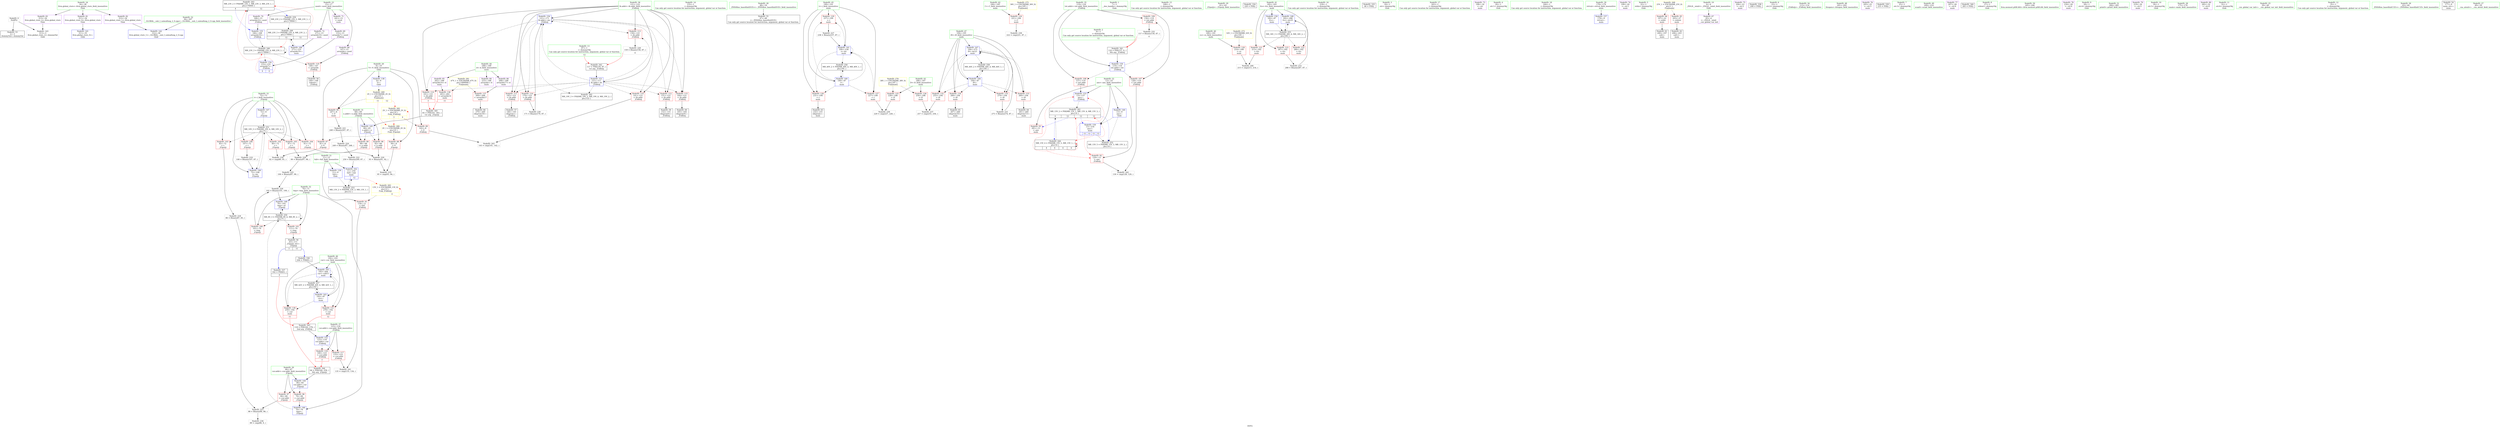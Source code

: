 digraph "SVFG" {
	label="SVFG";

	Node0x559beac95860 [shape=record,color=grey,label="{NodeID: 0\nNullPtr}"];
	Node0x559beac95860 -> Node0x559beacb85a0[style=solid];
	Node0x559beac95860 -> Node0x559beacbe0c0[style=solid];
	Node0x559beacd30f0 [shape=record,color=black,label="{NodeID: 263\nMR_23V_2 = PHI(MR_23V_1, MR_23V_3, MR_23V_1, )\npts\{170000 \}\n|{<s0>4|<s1>12}}"];
	Node0x559beacd30f0:s0 -> Node0x559beacbeab0[style=dashed,color=blue];
	Node0x559beacd30f0:s1 -> Node0x559beacd1cf0[style=dashed,color=blue];
	Node0x559beacb7150 [shape=record,color=red,label="{NodeID: 97\n84\<--66\n\<--cur.addr\n_Z3putji\n}"];
	Node0x559beacb7150 -> Node0x559beacc39f0[style=solid];
	Node0x559beacb5620 [shape=record,color=green,label="{NodeID: 14\n155\<--1\n\<--dummyObj\nCan only get source location for instruction, argument, global var or function.}"];
	Node0x559beacb7cb0 [shape=record,color=red,label="{NodeID: 111\n145\<--121\n\<--lb.addr\n_Z3dfsiij\n}"];
	Node0x559beacb7cb0 -> Node0x559beacb8940[style=solid];
	Node0x559beacb6040 [shape=record,color=green,label="{NodeID: 28\n48\<--54\n_ZNSt8ios_base4InitD1Ev\<--_ZNSt8ios_base4InitD1Ev_field_insensitive\n}"];
	Node0x559beacb6040 -> Node0x559beacb8770[style=solid];
	Node0x559beacbd130 [shape=record,color=red,label="{NodeID: 125\n228\<--186\n\<--D\nmain\n}"];
	Node0x559beacbd130 -> Node0x559beacc51f0[style=solid];
	Node0x559beacb6ba0 [shape=record,color=green,label="{NodeID: 42\n184\<--185\nC\<--C_field_insensitive\nmain\n}"];
	Node0x559beacb6ba0 -> Node0x559beacbd060[style=solid];
	Node0x559beacc3870 [shape=record,color=grey,label="{NodeID: 222\n250 = Binary(249, 87, )\n}"];
	Node0x559beacc3870 -> Node0x559beacbf060[style=solid];
	Node0x559beacbdcc0 [shape=record,color=blue,label="{NodeID: 139\n11\<--9\nfull\<--\nGlob }"];
	Node0x559beacbdcc0 -> Node0x559beaccfef0[style=dashed];
	Node0x559beacb8870 [shape=record,color=black,label="{NodeID: 56\n63\<--111\n_Z3putji_ret\<--\n_Z3putji\n|{<s0>3|<s1>11}}"];
	Node0x559beacb8870:s0 -> Node0x559beace7f70[style=solid,color=blue];
	Node0x559beacb8870:s1 -> Node0x559beace7d80[style=solid,color=blue];
	Node0x559beacc4d70 [shape=record,color=grey,label="{NodeID: 236\n89 = cmp(88, 9, )\n}"];
	Node0x559beacbe910 [shape=record,color=blue,label="{NodeID: 153\n13\<--137\nans\<--\n_Z3dfsiij\n}"];
	Node0x559beacbe910 -> Node0x559beacd26f0[style=dashed];
	Node0x559beacb93d0 [shape=record,color=purple,label="{NodeID: 70\n166\<--15\narrayidx10\<--used\n_Z3dfsiij\n}"];
	Node0x559beacb93d0 -> Node0x559beacbeab0[style=solid];
	Node0x559beacceff0 [shape=record,color=black,label="{NodeID: 250\nMR_8V_3 = PHI(MR_8V_6, MR_8V_2, )\npts\{71 \}\n}"];
	Node0x559beacceff0 -> Node0x559beacb73c0[style=dashed];
	Node0x559beacceff0 -> Node0x559beacb7490[style=dashed];
	Node0x559beacceff0 -> Node0x559beacbe500[style=dashed];
	Node0x559beacceff0 -> Node0x559beacceff0[style=dashed];
	Node0x559beacbf470 [shape=record,color=blue,label="{NodeID: 167\n194\<--275\ni9\<--inc21\nmain\n}"];
	Node0x559beacbf470 -> Node0x559beacbd6e0[style=dashed];
	Node0x559beacbf470 -> Node0x559beacbd7b0[style=dashed];
	Node0x559beacbf470 -> Node0x559beacbd880[style=dashed];
	Node0x559beacbf470 -> Node0x559beacbd950[style=dashed];
	Node0x559beacbf470 -> Node0x559beacbf470[style=dashed];
	Node0x559beacbf470 -> Node0x559beacd17f0[style=dashed];
	Node0x559beacb9fc0 [shape=record,color=purple,label="{NodeID: 84\n233\<--188\narrayidx\<--d\nmain\n}"];
	Node0x559beac95770 [shape=record,color=green,label="{NodeID: 1\n7\<--1\n__dso_handle\<--dummyObj\nGlob }"];
	Node0x559beacb7220 [shape=record,color=red,label="{NodeID: 98\n92\<--68\n\<--x.addr\n_Z3putji\n}"];
	Node0x559beacb7220 -> Node0x559beacc3570[style=solid];
	Node0x559beacb56b0 [shape=record,color=green,label="{NodeID: 15\n168\<--1\n\<--dummyObj\nCan only get source location for instruction, argument, global var or function.}"];
	Node0x559beacb7d80 [shape=record,color=red,label="{NodeID: 112\n151\<--121\n\<--lb.addr\n_Z3dfsiij\n}"];
	Node0x559beacb7d80 -> Node0x559beacb8ae0[style=solid];
	Node0x559beacb6110 [shape=record,color=green,label="{NodeID: 29\n61\<--62\n_Z3putji\<--_Z3putji_field_insensitive\n}"];
	Node0x559beacbd200 [shape=record,color=red,label="{NodeID: 126\n256\<--186\n\<--D\nmain\n}"];
	Node0x559beacbd200 -> Node0x559beacc4ef0[style=solid];
	Node0x559beacb6c70 [shape=record,color=green,label="{NodeID: 43\n186\<--187\nD\<--D_field_insensitive\nmain\n}"];
	Node0x559beacb6c70 -> Node0x559beacbd130[style=solid];
	Node0x559beacb6c70 -> Node0x559beacbd200[style=solid];
	Node0x559beacc39f0 [shape=record,color=grey,label="{NodeID: 223\n88 = Binary(84, 86, )\n}"];
	Node0x559beacc39f0 -> Node0x559beacc4d70[style=solid];
	Node0x559beacbddc0 [shape=record,color=blue,label="{NodeID: 140\n13\<--9\nans\<--\nGlob }"];
	Node0x559beacbddc0 -> Node0x559beacbedf0[style=dashed];
	Node0x559beacbddc0 -> Node0x559beaccf9f0[style=dashed];
	Node0x559beacb8940 [shape=record,color=black,label="{NodeID: 57\n146\<--145\nidxprom\<--\n_Z3dfsiij\n}"];
	Node0x559beacc4ef0 [shape=record,color=grey,label="{NodeID: 237\n257 = cmp(255, 256, )\n}"];
	Node0x559beacbe9e0 [shape=record,color=blue,label="{NodeID: 154\n153\<--155\narrayidx7\<--\n_Z3dfsiij\n|{<s0>4|<s1>4}}"];
	Node0x559beacbe9e0:s0 -> Node0x559beaccdbf0[style=dashed,color=red];
	Node0x559beacbe9e0:s1 -> Node0x559beacd30f0[style=dashed,color=red];
	Node0x559beacb94a0 [shape=record,color=purple,label="{NodeID: 71\n241\<--15\n\<--used\nmain\n}"];
	Node0x559beace7b80 [shape=record,color=black,label="{NodeID: 334\n220 = PHI()\n}"];
	Node0x559beaccf4f0 [shape=record,color=black,label="{NodeID: 251\nMR_10V_3 = PHI(MR_10V_4, MR_10V_2, )\npts\{73 \}\n}"];
	Node0x559beaccf4f0 -> Node0x559beacb7560[style=dashed];
	Node0x559beaccf4f0 -> Node0x559beacb7630[style=dashed];
	Node0x559beaccf4f0 -> Node0x559beacb7700[style=dashed];
	Node0x559beaccf4f0 -> Node0x559beacb77d0[style=dashed];
	Node0x559beaccf4f0 -> Node0x559beacb78a0[style=dashed];
	Node0x559beaccf4f0 -> Node0x559beacbe5d0[style=dashed];
	Node0x559beacbf540 [shape=record,color=blue,label="{NodeID: 168\n182\<--288\nfcs\<--inc25\nmain\n}"];
	Node0x559beacbf540 -> Node0x559beacd08f0[style=dashed];
	Node0x559beacba090 [shape=record,color=purple,label="{NodeID: 85\n262\<--188\narrayidx14\<--d\nmain\n}"];
	Node0x559beacba090 -> Node0x559beacbda20[style=solid];
	Node0x559beac954a0 [shape=record,color=green,label="{NodeID: 2\n9\<--1\n\<--dummyObj\nCan only get source location for instruction, argument, global var or function.|{<s0>12}}"];
	Node0x559beac954a0:s0 -> Node0x559beace82e0[style=solid,color=red];
	Node0x559beacb72f0 [shape=record,color=red,label="{NodeID: 99\n98\<--68\n\<--x.addr\n_Z3putji\n}"];
	Node0x559beacb72f0 -> Node0x559beacc42f0[style=solid];
	Node0x559beacb5740 [shape=record,color=green,label="{NodeID: 16\n218\<--1\n\<--dummyObj\nCan only get source location for instruction, argument, global var or function.}"];
	Node0x559beacb7e50 [shape=record,color=red,label="{NodeID: 113\n158\<--121\n\<--lb.addr\n_Z3dfsiij\n}"];
	Node0x559beacb7e50 -> Node0x559beacc4170[style=solid];
	Node0x559beacb61e0 [shape=record,color=green,label="{NodeID: 30\n66\<--67\ncur.addr\<--cur.addr_field_insensitive\n_Z3putji\n}"];
	Node0x559beacb61e0 -> Node0x559beacb7080[style=solid];
	Node0x559beacb61e0 -> Node0x559beacb7150[style=solid];
	Node0x559beacb61e0 -> Node0x559beacbe1c0[style=solid];
	Node0x559beacbd2d0 [shape=record,color=red,label="{NodeID: 127\n227\<--190\n\<--i\nmain\n}"];
	Node0x559beacbd2d0 -> Node0x559beacc51f0[style=solid];
	Node0x559beacb6d40 [shape=record,color=green,label="{NodeID: 44\n188\<--189\nd\<--d_field_insensitive\nmain\n}"];
	Node0x559beacb6d40 -> Node0x559beacb9fc0[style=solid];
	Node0x559beacb6d40 -> Node0x559beacba090[style=solid];
	Node0x559beacb6d40 -> Node0x559beacba160[style=solid];
	Node0x559beacc3b70 [shape=record,color=grey,label="{NodeID: 224\n249 = Binary(87, 248, )\n}"];
	Node0x559beacc3b70 -> Node0x559beacc3870[style=solid];
	Node0x559beacbdec0 [shape=record,color=blue,label="{NodeID: 141\n311\<--35\nllvm.global_ctors_0\<--\nGlob }"];
	Node0x559beacb8a10 [shape=record,color=black,label="{NodeID: 58\n149\<--148\ntobool\<--\n_Z3dfsiij\n}"];
	Node0x559beacc5070 [shape=record,color=grey,label="{NodeID: 238\n222 = cmp(221, 87, )\n}"];
	Node0x559beacbeab0 [shape=record,color=blue,label="{NodeID: 155\n166\<--168\narrayidx10\<--\n_Z3dfsiij\n}"];
	Node0x559beacbeab0 -> Node0x559beaccdbf0[style=dashed];
	Node0x559beacb9570 [shape=record,color=purple,label="{NodeID: 72\n271\<--15\narrayidx19\<--used\nmain\n}"];
	Node0x559beacb9570 -> Node0x559beacbf3a0[style=solid];
	Node0x559beace7c80 [shape=record,color=black,label="{NodeID: 335\n46 = PHI()\n}"];
	Node0x559beaccf9f0 [shape=record,color=black,label="{NodeID: 252\nMR_15V_5 = PHI(MR_15V_3, MR_15V_2, )\npts\{14 \}\n}"];
	Node0x559beacba160 [shape=record,color=purple,label="{NodeID: 86\n268\<--188\narrayidx17\<--d\nmain\n}"];
	Node0x559beacba160 -> Node0x559beacbdaf0[style=solid];
	Node0x559beac95ea0 [shape=record,color=green,label="{NodeID: 3\n18\<--1\n.str\<--dummyObj\nGlob }"];
	Node0x559beacb73c0 [shape=record,color=red,label="{NodeID: 100\n101\<--70\n\<--tmp\n_Z3putji\n}"];
	Node0x559beacb73c0 -> Node0x559beacc3e70[style=solid];
	Node0x559beacb57d0 [shape=record,color=green,label="{NodeID: 17\n243\<--1\n\<--dummyObj\nCan only get source location for instruction, argument, global var or function.}"];
	Node0x559beacb7f20 [shape=record,color=red,label="{NodeID: 114\n161\<--121\n\<--lb.addr\n_Z3dfsiij\n|{<s0>3}}"];
	Node0x559beacb7f20:s0 -> Node0x559beace8e90[style=solid,color=red];
	Node0x559beacb62b0 [shape=record,color=green,label="{NodeID: 31\n68\<--69\nx.addr\<--x.addr_field_insensitive\n_Z3putji\n}"];
	Node0x559beacb62b0 -> Node0x559beacb7220[style=solid];
	Node0x559beacb62b0 -> Node0x559beacb72f0[style=solid];
	Node0x559beacb62b0 -> Node0x559beacbe290[style=solid];
	Node0x559beacbd3a0 [shape=record,color=red,label="{NodeID: 128\n231\<--190\n\<--i\nmain\n}"];
	Node0x559beacbd3a0 -> Node0x559beacb8e20[style=solid];
	Node0x559beacb6e10 [shape=record,color=green,label="{NodeID: 45\n190\<--191\ni\<--i_field_insensitive\nmain\n}"];
	Node0x559beacb6e10 -> Node0x559beacbd2d0[style=solid];
	Node0x559beacb6e10 -> Node0x559beacbd3a0[style=solid];
	Node0x559beacb6e10 -> Node0x559beacbd470[style=solid];
	Node0x559beacb6e10 -> Node0x559beacbeec0[style=solid];
	Node0x559beacb6e10 -> Node0x559beacbef90[style=solid];
	Node0x559beacc3cf0 [shape=record,color=grey,label="{NodeID: 225\n100 = Binary(87, 99, )\n}"];
	Node0x559beacc3cf0 -> Node0x559beacc3e70[style=solid];
	Node0x559beacbdfc0 [shape=record,color=blue,label="{NodeID: 142\n312\<--36\nllvm.global_ctors_1\<--_GLOBAL__sub_I_caiwaifung_2_0.cpp\nGlob }"];
	Node0x559beacb8ae0 [shape=record,color=black,label="{NodeID: 59\n152\<--151\nidxprom6\<--\n_Z3dfsiij\n}"];
	Node0x559beacc51f0 [shape=record,color=grey,label="{NodeID: 239\n229 = cmp(227, 228, )\n}"];
	Node0x559beacbeb80 [shape=record,color=blue,label="{NodeID: 156\n121\<--171\nlb.addr\<--inc\n_Z3dfsiij\n}"];
	Node0x559beacbeb80 -> Node0x559beacb7be0[style=dashed];
	Node0x559beacbeb80 -> Node0x559beacb7cb0[style=dashed];
	Node0x559beacbeb80 -> Node0x559beacb7d80[style=dashed];
	Node0x559beacbeb80 -> Node0x559beacb7e50[style=dashed];
	Node0x559beacbeb80 -> Node0x559beacb7f20[style=dashed];
	Node0x559beacbeb80 -> Node0x559beacb7ff0[style=dashed];
	Node0x559beacbeb80 -> Node0x559beacbc9e0[style=dashed];
	Node0x559beacbeb80 -> Node0x559beacbeb80[style=dashed];
	Node0x559beacbeb80 -> Node0x559beacd2bf0[style=dashed];
	Node0x559beacb9640 [shape=record,color=purple,label="{NodeID: 73\n198\<--18\n\<--.str\nmain\n}"];
	Node0x559beace7d80 [shape=record,color=black,label="{NodeID: 336\n264 = PHI(63, )\n}"];
	Node0x559beace7d80 -> Node0x559beacbf2d0[style=solid];
	Node0x559beaccfef0 [shape=record,color=black,label="{NodeID: 253\nMR_13V_2 = PHI(MR_13V_3, MR_13V_1, )\npts\{12 \}\n}"];
	Node0x559beaccfef0 -> Node0x559beacbf060[style=dashed];
	Node0x559beacba230 [shape=record,color=red,label="{NodeID: 87\n81\<--8\n\<--V\n_Z3putji\n}"];
	Node0x559beacba230 -> Node0x559beacc4a70[style=solid];
	Node0x559beac95d20 [shape=record,color=green,label="{NodeID: 4\n20\<--1\n.str.1\<--dummyObj\nGlob }"];
	Node0x559beacb7490 [shape=record,color=red,label="{NodeID: 101\n111\<--70\n\<--tmp\n_Z3putji\n}"];
	Node0x559beacb7490 -> Node0x559beacb8870[style=solid];
	Node0x559beacb5860 [shape=record,color=green,label="{NodeID: 18\n244\<--1\n\<--dummyObj\nCan only get source location for instruction, argument, global var or function.}"];
	Node0x559beacd6390 [shape=record,color=yellow,style=double,label="{NodeID: 281\n47V_1 = ENCHI(MR_47V_0)\npts\{1890000 \}\nFun[main]}"];
	Node0x559beacd6390 -> Node0x559beacbda20[style=dashed];
	Node0x559beacd6390 -> Node0x559beacbdaf0[style=dashed];
	Node0x559beacb7ff0 [shape=record,color=red,label="{NodeID: 115\n164\<--121\n\<--lb.addr\n_Z3dfsiij\n}"];
	Node0x559beacb7ff0 -> Node0x559beacb8bb0[style=solid];
	Node0x559beacb6380 [shape=record,color=green,label="{NodeID: 32\n70\<--71\ntmp\<--tmp_field_insensitive\n_Z3putji\n}"];
	Node0x559beacb6380 -> Node0x559beacb73c0[style=solid];
	Node0x559beacb6380 -> Node0x559beacb7490[style=solid];
	Node0x559beacb6380 -> Node0x559beacbe360[style=solid];
	Node0x559beacb6380 -> Node0x559beacbe500[style=solid];
	Node0x559beacbd470 [shape=record,color=red,label="{NodeID: 129\n237\<--190\n\<--i\nmain\n}"];
	Node0x559beacbd470 -> Node0x559beacc3ff0[style=solid];
	Node0x559beacb6ee0 [shape=record,color=green,label="{NodeID: 46\n192\<--193\ncur\<--cur_field_insensitive\nmain\n}"];
	Node0x559beacb6ee0 -> Node0x559beacbd540[style=solid];
	Node0x559beacb6ee0 -> Node0x559beacbd610[style=solid];
	Node0x559beacb6ee0 -> Node0x559beacbf130[style=solid];
	Node0x559beacb6ee0 -> Node0x559beacbf2d0[style=solid];
	Node0x559beacc3e70 [shape=record,color=grey,label="{NodeID: 226\n102 = Binary(101, 100, )\n}"];
	Node0x559beacc3e70 -> Node0x559beacbe500[style=solid];
	Node0x559beacbe0c0 [shape=record,color=blue, style = dotted,label="{NodeID: 143\n313\<--3\nllvm.global_ctors_2\<--dummyVal\nGlob }"];
	Node0x559beacb8bb0 [shape=record,color=black,label="{NodeID: 60\n165\<--164\nidxprom9\<--\n_Z3dfsiij\n}"];
	Node0x559beacc5370 [shape=record,color=grey,label="{NodeID: 240\n215 = cmp(213, 214, )\n}"];
	Node0x559beacbec50 [shape=record,color=blue,label="{NodeID: 157\n178\<--9\nretval\<--\nmain\n}"];
	Node0x559beacb9710 [shape=record,color=purple,label="{NodeID: 74\n199\<--20\n\<--.str.1\nmain\n}"];
	Node0x559beace7f70 [shape=record,color=black,label="{NodeID: 337\n162 = PHI(63, )\n|{<s0>4}}"];
	Node0x559beace7f70:s0 -> Node0x559beace8b50[style=solid,color=red];
	Node0x559beacba300 [shape=record,color=red,label="{NodeID: 88\n94\<--8\n\<--V\n_Z3putji\n}"];
	Node0x559beacba300 -> Node0x559beacc4bf0[style=solid];
	Node0x559beacad530 [shape=record,color=green,label="{NodeID: 5\n22\<--1\nstdin\<--dummyObj\nGlob }"];
	Node0x559beacd4df0 [shape=record,color=yellow,style=double,label="{NodeID: 268\n25V_1 = ENCHI(MR_25V_0)\npts\{1 \}\nFun[main]}"];
	Node0x559beacd4df0 -> Node0x559beacba7e0[style=dashed];
	Node0x559beacd4df0 -> Node0x559beacba8b0[style=dashed];
	Node0x559beacb7560 [shape=record,color=red,label="{NodeID: 102\n80\<--72\n\<--i\n_Z3putji\n}"];
	Node0x559beacb7560 -> Node0x559beacc4a70[style=solid];
	Node0x559beacb58f0 [shape=record,color=green,label="{NodeID: 19\n4\<--6\n_ZStL8__ioinit\<--_ZStL8__ioinit_field_insensitive\nGlob }"];
	Node0x559beacb58f0 -> Node0x559beacb9160[style=solid];
	Node0x559beacd6470 [shape=record,color=yellow,style=double,label="{NodeID: 282\n2V_1 = ENCHI(MR_2V_0)\npts\{10 \}\nFun[_Z3dfsiij]|{|<s1>3|<s2>4}}"];
	Node0x559beacd6470 -> Node0x559beacba3d0[style=dashed];
	Node0x559beacd6470:s1 -> Node0x559beacd6ac0[style=dashed,color=red];
	Node0x559beacd6470:s2 -> Node0x559beacd6470[style=dashed,color=red];
	Node0x559beacbc9e0 [shape=record,color=red,label="{NodeID: 116\n170\<--121\n\<--lb.addr\n_Z3dfsiij\n}"];
	Node0x559beacbc9e0 -> Node0x559beacc4470[style=solid];
	Node0x559beacb6450 [shape=record,color=green,label="{NodeID: 33\n72\<--73\ni\<--i_field_insensitive\n_Z3putji\n}"];
	Node0x559beacb6450 -> Node0x559beacb7560[style=solid];
	Node0x559beacb6450 -> Node0x559beacb7630[style=solid];
	Node0x559beacb6450 -> Node0x559beacb7700[style=solid];
	Node0x559beacb6450 -> Node0x559beacb77d0[style=solid];
	Node0x559beacb6450 -> Node0x559beacb78a0[style=solid];
	Node0x559beacb6450 -> Node0x559beacbe430[style=solid];
	Node0x559beacb6450 -> Node0x559beacbe5d0[style=solid];
	Node0x559beacbd540 [shape=record,color=red,label="{NodeID: 130\n259\<--192\n\<--cur\nmain\n|{<s0>11}}"];
	Node0x559beacbd540:s0 -> Node0x559beace8d90[style=solid,color=red];
	Node0x559beacb6fb0 [shape=record,color=green,label="{NodeID: 47\n194\<--195\ni9\<--i9_field_insensitive\nmain\n}"];
	Node0x559beacb6fb0 -> Node0x559beacbd6e0[style=solid];
	Node0x559beacb6fb0 -> Node0x559beacbd7b0[style=solid];
	Node0x559beacb6fb0 -> Node0x559beacbd880[style=solid];
	Node0x559beacb6fb0 -> Node0x559beacbd950[style=solid];
	Node0x559beacb6fb0 -> Node0x559beacbf200[style=solid];
	Node0x559beacb6fb0 -> Node0x559beacbf470[style=solid];
	Node0x559beacc3ff0 [shape=record,color=grey,label="{NodeID: 227\n238 = Binary(237, 87, )\n}"];
	Node0x559beacc3ff0 -> Node0x559beacbef90[style=solid];
	Node0x559beacbe1c0 [shape=record,color=blue,label="{NodeID: 144\n66\<--64\ncur.addr\<--cur\n_Z3putji\n}"];
	Node0x559beacbe1c0 -> Node0x559beacb7080[style=dashed];
	Node0x559beacbe1c0 -> Node0x559beacb7150[style=dashed];
	Node0x559beacb8c80 [shape=record,color=black,label="{NodeID: 61\n200\<--197\ncall\<--\nmain\n}"];
	Node0x559beacc54f0 [shape=record,color=grey,label="{NodeID: 241\n135 = cmp(133, 134, )\n}"];
	Node0x559beacbed20 [shape=record,color=blue,label="{NodeID: 158\n182\<--87\nfcs\<--\nmain\n}"];
	Node0x559beacbed20 -> Node0x559beacd08f0[style=dashed];
	Node0x559beacb97e0 [shape=record,color=purple,label="{NodeID: 75\n204\<--23\n\<--.str.2\nmain\n}"];
	Node0x559beace8070 [shape=record,color=black,label="{NodeID: 338\n208 = PHI()\n}"];
	Node0x559beacd08f0 [shape=record,color=black,label="{NodeID: 255\nMR_34V_3 = PHI(MR_34V_4, MR_34V_2, )\npts\{183 \}\n}"];
	Node0x559beacd08f0 -> Node0x559beacbcdf0[style=dashed];
	Node0x559beacd08f0 -> Node0x559beacbcec0[style=dashed];
	Node0x559beacd08f0 -> Node0x559beacbcf90[style=dashed];
	Node0x559beacd08f0 -> Node0x559beacbf540[style=dashed];
	Node0x559beacba3d0 [shape=record,color=red,label="{NodeID: 89\n142\<--8\n\<--V\n_Z3dfsiij\n}"];
	Node0x559beacba3d0 -> Node0x559beacc57f0[style=solid];
	Node0x559beacad5c0 [shape=record,color=green,label="{NodeID: 6\n23\<--1\n.str.2\<--dummyObj\nGlob }"];
	Node0x559beacd5910 [shape=record,color=yellow,style=double,label="{NodeID: 269\n2V_1 = ENCHI(MR_2V_0)\npts\{10 \}\nFun[main]|{|<s1>11|<s2>12}}"];
	Node0x559beacd5910 -> Node0x559beacba4a0[style=dashed];
	Node0x559beacd5910:s1 -> Node0x559beacd6ac0[style=dashed,color=red];
	Node0x559beacd5910:s2 -> Node0x559beacd6470[style=dashed,color=red];
	Node0x559beacb7630 [shape=record,color=red,label="{NodeID: 103\n85\<--72\n\<--i\n_Z3putji\n}"];
	Node0x559beacb7630 -> Node0x559beacc3270[style=solid];
	Node0x559beacb59c0 [shape=record,color=green,label="{NodeID: 20\n8\<--10\nV\<--V_field_insensitive\nGlob }"];
	Node0x559beacb59c0 -> Node0x559beacba230[style=solid];
	Node0x559beacb59c0 -> Node0x559beacba300[style=solid];
	Node0x559beacb59c0 -> Node0x559beacba3d0[style=solid];
	Node0x559beacb59c0 -> Node0x559beacba4a0[style=solid];
	Node0x559beacb59c0 -> Node0x559beacbdbc0[style=solid];
	Node0x559beacd6580 [shape=record,color=yellow,style=double,label="{NodeID: 283\n13V_1 = ENCHI(MR_13V_0)\npts\{12 \}\nFun[_Z3dfsiij]|{|<s1>4}}"];
	Node0x559beacd6580 -> Node0x559beacba570[style=dashed];
	Node0x559beacd6580:s1 -> Node0x559beacd6580[style=dashed,color=red];
	Node0x559beacbcab0 [shape=record,color=red,label="{NodeID: 117\n133\<--123\n\<--cur.addr\n_Z3dfsiij\n}"];
	Node0x559beacbcab0 -> Node0x559beacc54f0[style=solid];
	Node0x559beacb6520 [shape=record,color=green,label="{NodeID: 34\n113\<--114\n_Z3dfsiij\<--_Z3dfsiij_field_insensitive\n}"];
	Node0x559beacbd610 [shape=record,color=red,label="{NodeID: 131\n278\<--192\n\<--cur\nmain\n|{<s0>12}}"];
	Node0x559beacbd610:s0 -> Node0x559beace8b50[style=solid,color=red];
	Node0x559beacb80a0 [shape=record,color=green,label="{NodeID: 48\n201\<--202\nfreopen\<--freopen_field_insensitive\n}"];
	Node0x559beacc4170 [shape=record,color=grey,label="{NodeID: 228\n159 = Binary(158, 87, )\n|{<s0>4}}"];
	Node0x559beacc4170:s0 -> Node0x559beace8850[style=solid,color=red];
	Node0x559beacbe290 [shape=record,color=blue,label="{NodeID: 145\n68\<--65\nx.addr\<--x\n_Z3putji\n}"];
	Node0x559beacbe290 -> Node0x559beacb7220[style=dashed];
	Node0x559beacbe290 -> Node0x559beacb72f0[style=dashed];
	Node0x559beacb8d50 [shape=record,color=black,label="{NodeID: 62\n206\<--203\ncall1\<--\nmain\n}"];
	Node0x559beacc5670 [shape=record,color=grey,label="{NodeID: 242\n130 = cmp(128, 129, )\n}"];
	Node0x559beacbedf0 [shape=record,color=blue,label="{NodeID: 159\n13\<--218\nans\<--\nmain\n|{|<s1>12|<s2>12|<s3>12|<s4>12}}"];
	Node0x559beacbedf0 -> Node0x559beaccf9f0[style=dashed];
	Node0x559beacbedf0:s1 -> Node0x559beacba640[style=dashed,color=red];
	Node0x559beacbedf0:s2 -> Node0x559beacbe910[style=dashed,color=red];
	Node0x559beacbedf0:s3 -> Node0x559beaccd1f0[style=dashed,color=red];
	Node0x559beacbedf0:s4 -> Node0x559beacd26f0[style=dashed,color=red];
	Node0x559beacb98b0 [shape=record,color=purple,label="{NodeID: 76\n205\<--25\n\<--.str.3\nmain\n}"];
	Node0x559beace8140 [shape=record,color=black,label="{NodeID: 339\n235 = PHI()\n}"];
	Node0x559beacd0df0 [shape=record,color=black,label="{NodeID: 256\nMR_40V_2 = PHI(MR_40V_4, MR_40V_1, )\npts\{191 \}\n}"];
	Node0x559beacd0df0 -> Node0x559beacbeec0[style=dashed];
	Node0x559beacba4a0 [shape=record,color=red,label="{NodeID: 90\n247\<--8\n\<--V\nmain\n}"];
	Node0x559beacba4a0 -> Node0x559beacc36f0[style=solid];
	Node0x559beacb4a70 [shape=record,color=green,label="{NodeID: 7\n25\<--1\n.str.3\<--dummyObj\nGlob }"];
	Node0x559beacb7700 [shape=record,color=red,label="{NodeID: 104\n91\<--72\n\<--i\n_Z3putji\n}"];
	Node0x559beacb7700 -> Node0x559beacc3570[style=solid];
	Node0x559beacb5a90 [shape=record,color=green,label="{NodeID: 21\n11\<--12\nfull\<--full_field_insensitive\nGlob }"];
	Node0x559beacb5a90 -> Node0x559beacba570[style=solid];
	Node0x559beacb5a90 -> Node0x559beacbdcc0[style=solid];
	Node0x559beacb5a90 -> Node0x559beacbf060[style=solid];
	Node0x559beacbcb80 [shape=record,color=red,label="{NodeID: 118\n160\<--123\n\<--cur.addr\n_Z3dfsiij\n|{<s0>3}}"];
	Node0x559beacbcb80:s0 -> Node0x559beace8d90[style=solid,color=red];
	Node0x559beacb65f0 [shape=record,color=green,label="{NodeID: 35\n119\<--120\ntot.addr\<--tot.addr_field_insensitive\n_Z3dfsiij\n}"];
	Node0x559beacb65f0 -> Node0x559beacb7970[style=solid];
	Node0x559beacb65f0 -> Node0x559beacb7a40[style=solid];
	Node0x559beacb65f0 -> Node0x559beacb7b10[style=solid];
	Node0x559beacb65f0 -> Node0x559beacbe6a0[style=solid];
	Node0x559beacbd6e0 [shape=record,color=red,label="{NodeID: 132\n255\<--194\n\<--i9\nmain\n}"];
	Node0x559beacbd6e0 -> Node0x559beacc4ef0[style=solid];
	Node0x559beacb81a0 [shape=record,color=green,label="{NodeID: 49\n209\<--210\nscanf\<--scanf_field_insensitive\n}"];
	Node0x559beacc42f0 [shape=record,color=grey,label="{NodeID: 229\n99 = Binary(97, 98, )\n}"];
	Node0x559beacc42f0 -> Node0x559beacc3cf0[style=solid];
	Node0x559beacbe360 [shape=record,color=blue,label="{NodeID: 146\n70\<--76\ntmp\<--\n_Z3putji\n}"];
	Node0x559beacbe360 -> Node0x559beacceff0[style=dashed];
	Node0x559beacb8e20 [shape=record,color=black,label="{NodeID: 63\n232\<--231\nidxprom\<--\nmain\n}"];
	Node0x559beacc57f0 [shape=record,color=grey,label="{NodeID: 243\n143 = cmp(141, 142, )\n}"];
	Node0x559beacbeec0 [shape=record,color=blue,label="{NodeID: 160\n190\<--87\ni\<--\nmain\n}"];
	Node0x559beacbeec0 -> Node0x559beacbd2d0[style=dashed];
	Node0x559beacbeec0 -> Node0x559beacbd3a0[style=dashed];
	Node0x559beacbeec0 -> Node0x559beacbd470[style=dashed];
	Node0x559beacbeec0 -> Node0x559beacbef90[style=dashed];
	Node0x559beacbeec0 -> Node0x559beacd0df0[style=dashed];
	Node0x559beacb9980 [shape=record,color=purple,label="{NodeID: 77\n207\<--28\n\<--.str.4\nmain\n}"];
	Node0x559beace8210 [shape=record,color=black,label="{NodeID: 340\n283 = PHI()\n}"];
	Node0x559beacd12f0 [shape=record,color=black,label="{NodeID: 257\nMR_42V_2 = PHI(MR_42V_4, MR_42V_1, )\npts\{193 \}\n}"];
	Node0x559beacd12f0 -> Node0x559beacbf130[style=dashed];
	Node0x559beacba570 [shape=record,color=red,label="{NodeID: 91\n134\<--11\n\<--full\n_Z3dfsiij\n}"];
	Node0x559beacba570 -> Node0x559beacc54f0[style=solid];
	Node0x559beacb4b00 [shape=record,color=green,label="{NodeID: 8\n27\<--1\nstdout\<--dummyObj\nGlob }"];
	Node0x559beacb77d0 [shape=record,color=red,label="{NodeID: 105\n97\<--72\n\<--i\n_Z3putji\n}"];
	Node0x559beacb77d0 -> Node0x559beacc42f0[style=solid];
	Node0x559beacb5b60 [shape=record,color=green,label="{NodeID: 22\n13\<--14\nans\<--ans_field_insensitive\nGlob }"];
	Node0x559beacb5b60 -> Node0x559beacba640[style=solid];
	Node0x559beacb5b60 -> Node0x559beacba710[style=solid];
	Node0x559beacb5b60 -> Node0x559beacbddc0[style=solid];
	Node0x559beacb5b60 -> Node0x559beacbe910[style=solid];
	Node0x559beacb5b60 -> Node0x559beacbedf0[style=solid];
	Node0x559beacbcc50 [shape=record,color=red,label="{NodeID: 119\n148\<--147\n\<--arrayidx\n_Z3dfsiij\n}"];
	Node0x559beacbcc50 -> Node0x559beacb8a10[style=solid];
	Node0x559beacb66c0 [shape=record,color=green,label="{NodeID: 36\n121\<--122\nlb.addr\<--lb.addr_field_insensitive\n_Z3dfsiij\n}"];
	Node0x559beacb66c0 -> Node0x559beacb7be0[style=solid];
	Node0x559beacb66c0 -> Node0x559beacb7cb0[style=solid];
	Node0x559beacb66c0 -> Node0x559beacb7d80[style=solid];
	Node0x559beacb66c0 -> Node0x559beacb7e50[style=solid];
	Node0x559beacb66c0 -> Node0x559beacb7f20[style=solid];
	Node0x559beacb66c0 -> Node0x559beacb7ff0[style=solid];
	Node0x559beacb66c0 -> Node0x559beacbc9e0[style=solid];
	Node0x559beacb66c0 -> Node0x559beacbe770[style=solid];
	Node0x559beacb66c0 -> Node0x559beacbeb80[style=solid];
	Node0x559beacbd7b0 [shape=record,color=red,label="{NodeID: 133\n260\<--194\n\<--i9\nmain\n}"];
	Node0x559beacbd7b0 -> Node0x559beacb8ef0[style=solid];
	Node0x559beacb82a0 [shape=record,color=green,label="{NodeID: 50\n245\<--246\nllvm.memset.p0i8.i64\<--llvm.memset.p0i8.i64_field_insensitive\n}"];
	Node0x559beacc4470 [shape=record,color=grey,label="{NodeID: 230\n171 = Binary(170, 87, )\n}"];
	Node0x559beacc4470 -> Node0x559beacbeb80[style=solid];
	Node0x559beacbe430 [shape=record,color=blue,label="{NodeID: 147\n72\<--9\ni\<--\n_Z3putji\n}"];
	Node0x559beacbe430 -> Node0x559beaccf4f0[style=dashed];
	Node0x559beacb8ef0 [shape=record,color=black,label="{NodeID: 64\n261\<--260\nidxprom13\<--\nmain\n}"];
	Node0x559beaccd1f0 [shape=record,color=black,label="{NodeID: 244\nMR_15V_4 = PHI(MR_15V_5, MR_15V_1, )\npts\{14 \}\n|{|<s2>4|<s3>4|<s4>4|<s5>4}}"];
	Node0x559beaccd1f0 -> Node0x559beaccd1f0[style=dashed];
	Node0x559beaccd1f0 -> Node0x559beacd26f0[style=dashed];
	Node0x559beaccd1f0:s2 -> Node0x559beacba640[style=dashed,color=red];
	Node0x559beaccd1f0:s3 -> Node0x559beacbe910[style=dashed,color=red];
	Node0x559beaccd1f0:s4 -> Node0x559beaccd1f0[style=dashed,color=red];
	Node0x559beaccd1f0:s5 -> Node0x559beacd26f0[style=dashed,color=red];
	Node0x559beacbef90 [shape=record,color=blue,label="{NodeID: 161\n190\<--238\ni\<--inc\nmain\n}"];
	Node0x559beacbef90 -> Node0x559beacbd2d0[style=dashed];
	Node0x559beacbef90 -> Node0x559beacbd3a0[style=dashed];
	Node0x559beacbef90 -> Node0x559beacbd470[style=dashed];
	Node0x559beacbef90 -> Node0x559beacbef90[style=dashed];
	Node0x559beacbef90 -> Node0x559beacd0df0[style=dashed];
	Node0x559beacb9a50 [shape=record,color=purple,label="{NodeID: 78\n234\<--28\n\<--.str.4\nmain\n}"];
	Node0x559beace82e0 [shape=record,color=black,label="{NodeID: 341\n116 = PHI(157, 9, )\n0th arg _Z3dfsiij }"];
	Node0x559beace82e0 -> Node0x559beacbe6a0[style=solid];
	Node0x559beacd17f0 [shape=record,color=black,label="{NodeID: 258\nMR_44V_2 = PHI(MR_44V_4, MR_44V_1, )\npts\{195 \}\n}"];
	Node0x559beacd17f0 -> Node0x559beacbf200[style=dashed];
	Node0x559beacba640 [shape=record,color=red,label="{NodeID: 92\n129\<--13\n\<--ans\n_Z3dfsiij\n}"];
	Node0x559beacba640 -> Node0x559beacc5670[style=solid];
	Node0x559beacb4b90 [shape=record,color=green,label="{NodeID: 9\n28\<--1\n.str.4\<--dummyObj\nGlob }"];
	Node0x559beacb78a0 [shape=record,color=red,label="{NodeID: 106\n107\<--72\n\<--i\n_Z3putji\n}"];
	Node0x559beacb78a0 -> Node0x559beacc33f0[style=solid];
	Node0x559beacb5c30 [shape=record,color=green,label="{NodeID: 23\n15\<--17\nused\<--used_field_insensitive\nGlob }"];
	Node0x559beacb5c30 -> Node0x559beacb9230[style=solid];
	Node0x559beacb5c30 -> Node0x559beacb9300[style=solid];
	Node0x559beacb5c30 -> Node0x559beacb93d0[style=solid];
	Node0x559beacb5c30 -> Node0x559beacb94a0[style=solid];
	Node0x559beacb5c30 -> Node0x559beacb9570[style=solid];
	Node0x559beacbcd20 [shape=record,color=red,label="{NodeID: 120\n214\<--180\n\<--cs\nmain\n}"];
	Node0x559beacbcd20 -> Node0x559beacc5370[style=solid];
	Node0x559beacb6790 [shape=record,color=green,label="{NodeID: 37\n123\<--124\ncur.addr\<--cur.addr_field_insensitive\n_Z3dfsiij\n}"];
	Node0x559beacb6790 -> Node0x559beacbcab0[style=solid];
	Node0x559beacb6790 -> Node0x559beacbcb80[style=solid];
	Node0x559beacb6790 -> Node0x559beacbe840[style=solid];
	Node0x559beacbd880 [shape=record,color=red,label="{NodeID: 134\n266\<--194\n\<--i9\nmain\n}"];
	Node0x559beacbd880 -> Node0x559beacb8fc0[style=solid];
	Node0x559beacb83a0 [shape=record,color=green,label="{NodeID: 51\n284\<--285\nprintf\<--printf_field_insensitive\n}"];
	Node0x559beacc45f0 [shape=record,color=grey,label="{NodeID: 231\n275 = Binary(274, 87, )\n}"];
	Node0x559beacc45f0 -> Node0x559beacbf470[style=solid];
	Node0x559beacbe500 [shape=record,color=blue,label="{NodeID: 148\n70\<--102\ntmp\<--or\n_Z3putji\n}"];
	Node0x559beacbe500 -> Node0x559beacceff0[style=dashed];
	Node0x559beacb8fc0 [shape=record,color=black,label="{NodeID: 65\n267\<--266\nidxprom16\<--\nmain\n}"];
	Node0x559beacbf060 [shape=record,color=blue,label="{NodeID: 162\n11\<--250\nfull\<--sub\nmain\n|{|<s1>12}}"];
	Node0x559beacbf060 -> Node0x559beaccfef0[style=dashed];
	Node0x559beacbf060:s1 -> Node0x559beacd6580[style=dashed,color=red];
	Node0x559beacb9b20 [shape=record,color=purple,label="{NodeID: 79\n219\<--30\n\<--.str.5\nmain\n}"];
	Node0x559beace8850 [shape=record,color=black,label="{NodeID: 342\n117 = PHI(159, 87, )\n1st arg _Z3dfsiij }"];
	Node0x559beace8850 -> Node0x559beacbe770[style=solid];
	Node0x559beacd1cf0 [shape=record,color=black,label="{NodeID: 259\nMR_23V_2 = PHI(MR_23V_5, MR_23V_1, )\npts\{170000 \}\n}"];
	Node0x559beacd1cf0 -> Node0x559beacceaf0[style=dashed];
	Node0x559beacba710 [shape=record,color=red,label="{NodeID: 93\n281\<--13\n\<--ans\nmain\n}"];
	Node0x559beacb53e0 [shape=record,color=green,label="{NodeID: 10\n30\<--1\n.str.5\<--dummyObj\nGlob }"];
	Node0x559beacd5c90 [shape=record,color=yellow,style=double,label="{NodeID: 273\n32V_1 = ENCHI(MR_32V_0)\npts\{181 \}\nFun[main]}"];
	Node0x559beacd5c90 -> Node0x559beacbcd20[style=dashed];
	Node0x559beacb7970 [shape=record,color=red,label="{NodeID: 107\n128\<--119\n\<--tot.addr\n_Z3dfsiij\n}"];
	Node0x559beacb7970 -> Node0x559beacc5670[style=solid];
	Node0x559beacb5d00 [shape=record,color=green,label="{NodeID: 24\n34\<--38\nllvm.global_ctors\<--llvm.global_ctors_field_insensitive\nGlob }"];
	Node0x559beacb5d00 -> Node0x559beacb9cc0[style=solid];
	Node0x559beacb5d00 -> Node0x559beacb9dc0[style=solid];
	Node0x559beacb5d00 -> Node0x559beacb9ec0[style=solid];
	Node0x559beacbcdf0 [shape=record,color=red,label="{NodeID: 121\n213\<--182\n\<--fcs\nmain\n}"];
	Node0x559beacbcdf0 -> Node0x559beacc5370[style=solid];
	Node0x559beacb6860 [shape=record,color=green,label="{NodeID: 38\n175\<--176\nmain\<--main_field_insensitive\n}"];
	Node0x559beacc3270 [shape=record,color=grey,label="{NodeID: 218\n86 = Binary(87, 85, )\n}"];
	Node0x559beacc3270 -> Node0x559beacc39f0[style=solid];
	Node0x559beacbd950 [shape=record,color=red,label="{NodeID: 135\n274\<--194\n\<--i9\nmain\n}"];
	Node0x559beacbd950 -> Node0x559beacc45f0[style=solid];
	Node0x559beacb84a0 [shape=record,color=green,label="{NodeID: 52\n36\<--307\n_GLOBAL__sub_I_caiwaifung_2_0.cpp\<--_GLOBAL__sub_I_caiwaifung_2_0.cpp_field_insensitive\n}"];
	Node0x559beacb84a0 -> Node0x559beacbdfc0[style=solid];
	Node0x559beacc4770 [shape=record,color=grey,label="{NodeID: 232\n157 = Binary(156, 87, )\n|{<s0>4}}"];
	Node0x559beacc4770:s0 -> Node0x559beace82e0[style=solid,color=red];
	Node0x559beacbe5d0 [shape=record,color=blue,label="{NodeID: 149\n72\<--108\ni\<--inc\n_Z3putji\n}"];
	Node0x559beacbe5d0 -> Node0x559beaccf4f0[style=dashed];
	Node0x559beacb9090 [shape=record,color=black,label="{NodeID: 66\n270\<--269\nidxprom18\<--\nmain\n}"];
	Node0x559beaccdbf0 [shape=record,color=black,label="{NodeID: 246\nMR_23V_3 = PHI(MR_23V_4, MR_23V_1, )\npts\{170000 \}\n}"];
	Node0x559beaccdbf0 -> Node0x559beacbcc50[style=dashed];
	Node0x559beaccdbf0 -> Node0x559beacbe9e0[style=dashed];
	Node0x559beaccdbf0 -> Node0x559beaccdbf0[style=dashed];
	Node0x559beaccdbf0 -> Node0x559beacd30f0[style=dashed];
	Node0x559beacbf130 [shape=record,color=blue,label="{NodeID: 163\n192\<--87\ncur\<--\nmain\n}"];
	Node0x559beacbf130 -> Node0x559beacbd540[style=dashed];
	Node0x559beacbf130 -> Node0x559beacbd610[style=dashed];
	Node0x559beacbf130 -> Node0x559beacbf2d0[style=dashed];
	Node0x559beacbf130 -> Node0x559beacd12f0[style=dashed];
	Node0x559beacb9bf0 [shape=record,color=purple,label="{NodeID: 80\n282\<--32\n\<--.str.6\nmain\n}"];
	Node0x559beace8b50 [shape=record,color=black,label="{NodeID: 343\n118 = PHI(162, 278, )\n2nd arg _Z3dfsiij }"];
	Node0x559beace8b50 -> Node0x559beacbe840[style=solid];
	Node0x559beacba7e0 [shape=record,color=red,label="{NodeID: 94\n197\<--22\n\<--stdin\nmain\n}"];
	Node0x559beacba7e0 -> Node0x559beacb8c80[style=solid];
	Node0x559beacb5470 [shape=record,color=green,label="{NodeID: 11\n32\<--1\n.str.6\<--dummyObj\nGlob }"];
	Node0x559beacb7a40 [shape=record,color=red,label="{NodeID: 108\n137\<--119\n\<--tot.addr\n_Z3dfsiij\n}"];
	Node0x559beacb7a40 -> Node0x559beacbe910[style=solid];
	Node0x559beacb5dd0 [shape=record,color=green,label="{NodeID: 25\n39\<--40\n__cxx_global_var_init\<--__cxx_global_var_init_field_insensitive\n}"];
	Node0x559beacbcec0 [shape=record,color=red,label="{NodeID: 122\n280\<--182\n\<--fcs\nmain\n}"];
	Node0x559beacb6930 [shape=record,color=green,label="{NodeID: 39\n178\<--179\nretval\<--retval_field_insensitive\nmain\n}"];
	Node0x559beacb6930 -> Node0x559beacbec50[style=solid];
	Node0x559beacc33f0 [shape=record,color=grey,label="{NodeID: 219\n108 = Binary(107, 87, )\n}"];
	Node0x559beacc33f0 -> Node0x559beacbe5d0[style=solid];
	Node0x559beacbda20 [shape=record,color=red,label="{NodeID: 136\n263\<--262\n\<--arrayidx14\nmain\n|{<s0>11}}"];
	Node0x559beacbda20:s0 -> Node0x559beace8e90[style=solid,color=red];
	Node0x559beacb85a0 [shape=record,color=black,label="{NodeID: 53\n2\<--3\ndummyVal\<--dummyVal\n}"];
	Node0x559beacc48f0 [shape=record,color=grey,label="{NodeID: 233\n288 = Binary(287, 87, )\n}"];
	Node0x559beacc48f0 -> Node0x559beacbf540[style=solid];
	Node0x559beacbe6a0 [shape=record,color=blue,label="{NodeID: 150\n119\<--116\ntot.addr\<--tot\n_Z3dfsiij\n}"];
	Node0x559beacbe6a0 -> Node0x559beacb7970[style=dashed];
	Node0x559beacbe6a0 -> Node0x559beacb7a40[style=dashed];
	Node0x559beacbe6a0 -> Node0x559beacb7b10[style=dashed];
	Node0x559beacb9160 [shape=record,color=purple,label="{NodeID: 67\n45\<--4\n\<--_ZStL8__ioinit\n__cxx_global_var_init\n}"];
	Node0x559beacbf200 [shape=record,color=blue,label="{NodeID: 164\n194\<--87\ni9\<--\nmain\n}"];
	Node0x559beacbf200 -> Node0x559beacbd6e0[style=dashed];
	Node0x559beacbf200 -> Node0x559beacbd7b0[style=dashed];
	Node0x559beacbf200 -> Node0x559beacbd880[style=dashed];
	Node0x559beacbf200 -> Node0x559beacbd950[style=dashed];
	Node0x559beacbf200 -> Node0x559beacbf470[style=dashed];
	Node0x559beacbf200 -> Node0x559beacd17f0[style=dashed];
	Node0x559beacb9cc0 [shape=record,color=purple,label="{NodeID: 81\n311\<--34\nllvm.global_ctors_0\<--llvm.global_ctors\nGlob }"];
	Node0x559beacb9cc0 -> Node0x559beacbdec0[style=solid];
	Node0x559beace8d90 [shape=record,color=black,label="{NodeID: 344\n64 = PHI(160, 259, )\n0th arg _Z3putji }"];
	Node0x559beace8d90 -> Node0x559beacbe1c0[style=solid];
	Node0x559beacd26f0 [shape=record,color=black,label="{NodeID: 261\nMR_15V_2 = PHI(MR_15V_1, MR_15V_4, MR_15V_3, )\npts\{14 \}\n|{<s0>4|<s1>12|<s2>12|<s3>12}}"];
	Node0x559beacd26f0:s0 -> Node0x559beaccd1f0[style=dashed,color=blue];
	Node0x559beacd26f0:s1 -> Node0x559beacba710[style=dashed,color=blue];
	Node0x559beacd26f0:s2 -> Node0x559beacbedf0[style=dashed,color=blue];
	Node0x559beacd26f0:s3 -> Node0x559beaccf9f0[style=dashed,color=blue];
	Node0x559beacba8b0 [shape=record,color=red,label="{NodeID: 95\n203\<--27\n\<--stdout\nmain\n}"];
	Node0x559beacba8b0 -> Node0x559beacb8d50[style=solid];
	Node0x559beacb5500 [shape=record,color=green,label="{NodeID: 12\n35\<--1\n\<--dummyObj\nCan only get source location for instruction, argument, global var or function.}"];
	Node0x559beacd5e50 [shape=record,color=yellow,style=double,label="{NodeID: 275\n36V_1 = ENCHI(MR_36V_0)\npts\{185 \}\nFun[main]}"];
	Node0x559beacd5e50 -> Node0x559beacbd060[style=dashed];
	Node0x559beacb7b10 [shape=record,color=red,label="{NodeID: 109\n156\<--119\n\<--tot.addr\n_Z3dfsiij\n}"];
	Node0x559beacb7b10 -> Node0x559beacc4770[style=solid];
	Node0x559beacb5ea0 [shape=record,color=green,label="{NodeID: 26\n43\<--44\n_ZNSt8ios_base4InitC1Ev\<--_ZNSt8ios_base4InitC1Ev_field_insensitive\n}"];
	Node0x559beacd6ac0 [shape=record,color=yellow,style=double,label="{NodeID: 289\n2V_1 = ENCHI(MR_2V_0)\npts\{10 \}\nFun[_Z3putji]}"];
	Node0x559beacd6ac0 -> Node0x559beacba230[style=dashed];
	Node0x559beacd6ac0 -> Node0x559beacba300[style=dashed];
	Node0x559beacbcf90 [shape=record,color=red,label="{NodeID: 123\n287\<--182\n\<--fcs\nmain\n}"];
	Node0x559beacbcf90 -> Node0x559beacc48f0[style=solid];
	Node0x559beacb6a00 [shape=record,color=green,label="{NodeID: 40\n180\<--181\ncs\<--cs_field_insensitive\nmain\n}"];
	Node0x559beacb6a00 -> Node0x559beacbcd20[style=solid];
	Node0x559beacc3570 [shape=record,color=grey,label="{NodeID: 220\n93 = Binary(91, 92, )\n}"];
	Node0x559beacc3570 -> Node0x559beacc4bf0[style=solid];
	Node0x559beacbdaf0 [shape=record,color=red,label="{NodeID: 137\n269\<--268\n\<--arrayidx17\nmain\n}"];
	Node0x559beacbdaf0 -> Node0x559beacb9090[style=solid];
	Node0x559beacb86a0 [shape=record,color=black,label="{NodeID: 54\n177\<--9\nmain_ret\<--\nmain\n}"];
	Node0x559beacc4a70 [shape=record,color=grey,label="{NodeID: 234\n82 = cmp(80, 81, )\n}"];
	Node0x559beacbe770 [shape=record,color=blue,label="{NodeID: 151\n121\<--117\nlb.addr\<--lb\n_Z3dfsiij\n}"];
	Node0x559beacbe770 -> Node0x559beacb7be0[style=dashed];
	Node0x559beacbe770 -> Node0x559beacb7cb0[style=dashed];
	Node0x559beacbe770 -> Node0x559beacb7d80[style=dashed];
	Node0x559beacbe770 -> Node0x559beacb7e50[style=dashed];
	Node0x559beacbe770 -> Node0x559beacb7f20[style=dashed];
	Node0x559beacbe770 -> Node0x559beacb7ff0[style=dashed];
	Node0x559beacbe770 -> Node0x559beacbc9e0[style=dashed];
	Node0x559beacbe770 -> Node0x559beacbeb80[style=dashed];
	Node0x559beacbe770 -> Node0x559beacd2bf0[style=dashed];
	Node0x559beacb9230 [shape=record,color=purple,label="{NodeID: 68\n147\<--15\narrayidx\<--used\n_Z3dfsiij\n}"];
	Node0x559beacb9230 -> Node0x559beacbcc50[style=solid];
	Node0x559beacbf2d0 [shape=record,color=blue,label="{NodeID: 165\n192\<--264\ncur\<--call15\nmain\n}"];
	Node0x559beacbf2d0 -> Node0x559beacbd540[style=dashed];
	Node0x559beacbf2d0 -> Node0x559beacbd610[style=dashed];
	Node0x559beacbf2d0 -> Node0x559beacbf2d0[style=dashed];
	Node0x559beacbf2d0 -> Node0x559beacd12f0[style=dashed];
	Node0x559beacb9dc0 [shape=record,color=purple,label="{NodeID: 82\n312\<--34\nllvm.global_ctors_1\<--llvm.global_ctors\nGlob }"];
	Node0x559beacb9dc0 -> Node0x559beacbdfc0[style=solid];
	Node0x559beace8e90 [shape=record,color=black,label="{NodeID: 345\n65 = PHI(161, 263, )\n1st arg _Z3putji }"];
	Node0x559beace8e90 -> Node0x559beacbe290[style=solid];
	Node0x559beacd2bf0 [shape=record,color=black,label="{NodeID: 262\nMR_19V_3 = PHI(MR_19V_2, MR_19V_4, MR_19V_2, )\npts\{122 \}\n}"];
	Node0x559beacb7080 [shape=record,color=red,label="{NodeID: 96\n76\<--66\n\<--cur.addr\n_Z3putji\n}"];
	Node0x559beacb7080 -> Node0x559beacbe360[style=solid];
	Node0x559beacb5590 [shape=record,color=green,label="{NodeID: 13\n87\<--1\n\<--dummyObj\nCan only get source location for instruction, argument, global var or function.|{<s0>12}}"];
	Node0x559beacb5590:s0 -> Node0x559beace8850[style=solid,color=red];
	Node0x559beacd5f30 [shape=record,color=yellow,style=double,label="{NodeID: 276\n38V_1 = ENCHI(MR_38V_0)\npts\{187 \}\nFun[main]}"];
	Node0x559beacd5f30 -> Node0x559beacbd130[style=dashed];
	Node0x559beacd5f30 -> Node0x559beacbd200[style=dashed];
	Node0x559beacb7be0 [shape=record,color=red,label="{NodeID: 110\n141\<--121\n\<--lb.addr\n_Z3dfsiij\n}"];
	Node0x559beacb7be0 -> Node0x559beacc57f0[style=solid];
	Node0x559beacb5f70 [shape=record,color=green,label="{NodeID: 27\n49\<--50\n__cxa_atexit\<--__cxa_atexit_field_insensitive\n}"];
	Node0x559beacbd060 [shape=record,color=red,label="{NodeID: 124\n221\<--184\n\<--C\nmain\n}"];
	Node0x559beacbd060 -> Node0x559beacc5070[style=solid];
	Node0x559beacb6ad0 [shape=record,color=green,label="{NodeID: 41\n182\<--183\nfcs\<--fcs_field_insensitive\nmain\n}"];
	Node0x559beacb6ad0 -> Node0x559beacbcdf0[style=solid];
	Node0x559beacb6ad0 -> Node0x559beacbcec0[style=solid];
	Node0x559beacb6ad0 -> Node0x559beacbcf90[style=solid];
	Node0x559beacb6ad0 -> Node0x559beacbed20[style=solid];
	Node0x559beacb6ad0 -> Node0x559beacbf540[style=solid];
	Node0x559beacc36f0 [shape=record,color=grey,label="{NodeID: 221\n248 = Binary(247, 87, )\n}"];
	Node0x559beacc36f0 -> Node0x559beacc3b70[style=solid];
	Node0x559beacbdbc0 [shape=record,color=blue,label="{NodeID: 138\n8\<--9\nV\<--\nGlob }"];
	Node0x559beacbdbc0 -> Node0x559beacd5910[style=dashed];
	Node0x559beacb8770 [shape=record,color=black,label="{NodeID: 55\n47\<--48\n\<--_ZNSt8ios_base4InitD1Ev\nCan only get source location for instruction, argument, global var or function.}"];
	Node0x559beacc4bf0 [shape=record,color=grey,label="{NodeID: 235\n95 = cmp(93, 94, )\n}"];
	Node0x559beacbe840 [shape=record,color=blue,label="{NodeID: 152\n123\<--118\ncur.addr\<--cur\n_Z3dfsiij\n}"];
	Node0x559beacbe840 -> Node0x559beacbcab0[style=dashed];
	Node0x559beacbe840 -> Node0x559beacbcb80[style=dashed];
	Node0x559beacb9300 [shape=record,color=purple,label="{NodeID: 69\n153\<--15\narrayidx7\<--used\n_Z3dfsiij\n}"];
	Node0x559beacb9300 -> Node0x559beacbe9e0[style=solid];
	Node0x559beacceaf0 [shape=record,color=black,label="{NodeID: 249\nMR_23V_3 = PHI(MR_23V_4, MR_23V_2, )\npts\{170000 \}\n|{|<s1>12|<s2>12}}"];
	Node0x559beacceaf0 -> Node0x559beacbf3a0[style=dashed];
	Node0x559beacceaf0:s1 -> Node0x559beaccdbf0[style=dashed,color=red];
	Node0x559beacceaf0:s2 -> Node0x559beacd30f0[style=dashed,color=red];
	Node0x559beacbf3a0 [shape=record,color=blue,label="{NodeID: 166\n271\<--155\narrayidx19\<--\nmain\n}"];
	Node0x559beacbf3a0 -> Node0x559beacceaf0[style=dashed];
	Node0x559beacb9ec0 [shape=record,color=purple,label="{NodeID: 83\n313\<--34\nllvm.global_ctors_2\<--llvm.global_ctors\nGlob }"];
	Node0x559beacb9ec0 -> Node0x559beacbe0c0[style=solid];
}
